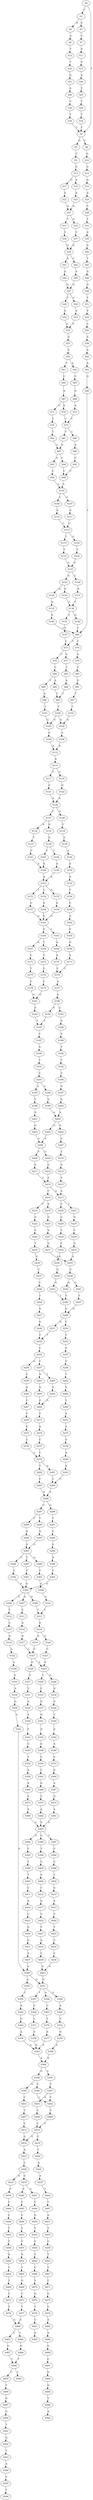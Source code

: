 strict digraph  {
	S0 -> S1 [ label = C ];
	S0 -> S2 [ label = T ];
	S1 -> S3 [ label = C ];
	S1 -> S4 [ label = A ];
	S2 -> S5 [ label = G ];
	S2 -> S6 [ label = C ];
	S3 -> S7 [ label = C ];
	S4 -> S8 [ label = C ];
	S5 -> S9 [ label = T ];
	S6 -> S10 [ label = G ];
	S7 -> S11 [ label = A ];
	S8 -> S12 [ label = T ];
	S9 -> S13 [ label = G ];
	S10 -> S14 [ label = C ];
	S11 -> S15 [ label = C ];
	S12 -> S16 [ label = T ];
	S13 -> S17 [ label = G ];
	S13 -> S18 [ label = A ];
	S14 -> S19 [ label = G ];
	S15 -> S20 [ label = A ];
	S16 -> S21 [ label = G ];
	S17 -> S22 [ label = A ];
	S18 -> S23 [ label = A ];
	S19 -> S24 [ label = A ];
	S20 -> S25 [ label = T ];
	S21 -> S26 [ label = A ];
	S22 -> S27 [ label = A ];
	S23 -> S27 [ label = A ];
	S24 -> S28 [ label = C ];
	S25 -> S29 [ label = T ];
	S26 -> S30 [ label = C ];
	S27 -> S31 [ label = T ];
	S27 -> S32 [ label = G ];
	S28 -> S33 [ label = T ];
	S29 -> S34 [ label = T ];
	S30 -> S35 [ label = T ];
	S31 -> S36 [ label = T ];
	S32 -> S37 [ label = T ];
	S33 -> S38 [ label = A ];
	S34 -> S2 [ label = T ];
	S35 -> S2 [ label = T ];
	S36 -> S39 [ label = G ];
	S37 -> S39 [ label = G ];
	S38 -> S40 [ label = A ];
	S39 -> S41 [ label = A ];
	S39 -> S42 [ label = G ];
	S40 -> S43 [ label = T ];
	S41 -> S44 [ label = A ];
	S42 -> S45 [ label = A ];
	S43 -> S46 [ label = G ];
	S44 -> S47 [ label = G ];
	S45 -> S47 [ label = G ];
	S46 -> S48 [ label = G ];
	S47 -> S49 [ label = T ];
	S47 -> S50 [ label = C ];
	S48 -> S51 [ label = T ];
	S49 -> S52 [ label = A ];
	S50 -> S53 [ label = A ];
	S51 -> S54 [ label = T ];
	S52 -> S55 [ label = G ];
	S53 -> S55 [ label = G ];
	S54 -> S56 [ label = C ];
	S55 -> S57 [ label = G ];
	S56 -> S58 [ label = A ];
	S57 -> S59 [ label = C ];
	S58 -> S60 [ label = A ];
	S59 -> S61 [ label = T ];
	S59 -> S62 [ label = A ];
	S60 -> S63 [ label = A ];
	S61 -> S64 [ label = C ];
	S62 -> S65 [ label = C ];
	S63 -> S66 [ label = G ];
	S64 -> S67 [ label = A ];
	S65 -> S68 [ label = G ];
	S66 -> S69 [ label = T ];
	S67 -> S70 [ label = A ];
	S67 -> S71 [ label = C ];
	S68 -> S72 [ label = A ];
	S69 -> S73 [ label = C ];
	S69 -> S74 [ label = T ];
	S70 -> S75 [ label = C ];
	S71 -> S76 [ label = T ];
	S72 -> S75 [ label = C ];
	S73 -> S77 [ label = A ];
	S73 -> S78 [ label = C ];
	S74 -> S79 [ label = G ];
	S75 -> S80 [ label = C ];
	S75 -> S81 [ label = T ];
	S76 -> S82 [ label = T ];
	S77 -> S83 [ label = T ];
	S78 -> S84 [ label = C ];
	S79 -> S85 [ label = T ];
	S80 -> S86 [ label = A ];
	S81 -> S87 [ label = G ];
	S82 -> S87 [ label = G ];
	S83 -> S88 [ label = A ];
	S84 -> S89 [ label = T ];
	S84 -> S90 [ label = A ];
	S85 -> S91 [ label = G ];
	S86 -> S92 [ label = C ];
	S87 -> S93 [ label = A ];
	S87 -> S94 [ label = C ];
	S88 -> S95 [ label = C ];
	S89 -> S96 [ label = A ];
	S90 -> S95 [ label = C ];
	S91 -> S97 [ label = T ];
	S92 -> S98 [ label = C ];
	S93 -> S99 [ label = C ];
	S94 -> S98 [ label = C ];
	S95 -> S100 [ label = T ];
	S96 -> S101 [ label = T ];
	S97 -> S102 [ label = T ];
	S98 -> S103 [ label = A ];
	S99 -> S103 [ label = A ];
	S100 -> S104 [ label = A ];
	S100 -> S105 [ label = G ];
	S101 -> S105 [ label = G ];
	S102 -> S104 [ label = A ];
	S103 -> S106 [ label = C ];
	S103 -> S107 [ label = G ];
	S104 -> S108 [ label = C ];
	S105 -> S109 [ label = C ];
	S106 -> S110 [ label = A ];
	S107 -> S111 [ label = A ];
	S108 -> S112 [ label = A ];
	S109 -> S112 [ label = A ];
	S110 -> S113 [ label = C ];
	S111 -> S113 [ label = C ];
	S112 -> S114 [ label = G ];
	S113 -> S115 [ label = C ];
	S113 -> S116 [ label = G ];
	S114 -> S117 [ label = T ];
	S114 -> S118 [ label = C ];
	S115 -> S119 [ label = T ];
	S116 -> S120 [ label = T ];
	S117 -> S121 [ label = G ];
	S118 -> S122 [ label = G ];
	S119 -> S123 [ label = G ];
	S120 -> S123 [ label = G ];
	S121 -> S124 [ label = A ];
	S122 -> S124 [ label = A ];
	S123 -> S125 [ label = G ];
	S123 -> S126 [ label = C ];
	S124 -> S127 [ label = C ];
	S124 -> S128 [ label = G ];
	S125 -> S129 [ label = A ];
	S125 -> S130 [ label = G ];
	S126 -> S131 [ label = G ];
	S127 -> S132 [ label = A ];
	S127 -> S133 [ label = G ];
	S128 -> S134 [ label = T ];
	S129 -> S135 [ label = A ];
	S130 -> S136 [ label = C ];
	S131 -> S136 [ label = C ];
	S132 -> S137 [ label = T ];
	S133 -> S138 [ label = G ];
	S134 -> S139 [ label = A ];
	S135 -> S140 [ label = G ];
	S136 -> S141 [ label = C ];
	S136 -> S142 [ label = G ];
	S137 -> S143 [ label = C ];
	S138 -> S144 [ label = T ];
	S138 -> S145 [ label = C ];
	S139 -> S146 [ label = A ];
	S140 -> S69 [ label = T ];
	S141 -> S147 [ label = T ];
	S142 -> S69 [ label = T ];
	S143 -> S148 [ label = A ];
	S144 -> S149 [ label = A ];
	S145 -> S148 [ label = A ];
	S146 -> S150 [ label = A ];
	S147 -> S73 [ label = C ];
	S148 -> S151 [ label = A ];
	S149 -> S151 [ label = A ];
	S150 -> S152 [ label = G ];
	S151 -> S153 [ label = T ];
	S151 -> S154 [ label = C ];
	S151 -> S155 [ label = G ];
	S152 -> S156 [ label = T ];
	S153 -> S157 [ label = G ];
	S154 -> S158 [ label = G ];
	S155 -> S159 [ label = G ];
	S156 -> S160 [ label = C ];
	S157 -> S161 [ label = G ];
	S158 -> S161 [ label = G ];
	S159 -> S161 [ label = G ];
	S160 -> S162 [ label = A ];
	S161 -> S163 [ label = C ];
	S161 -> S164 [ label = G ];
	S162 -> S165 [ label = C ];
	S163 -> S166 [ label = A ];
	S164 -> S167 [ label = A ];
	S164 -> S168 [ label = T ];
	S165 -> S169 [ label = G ];
	S166 -> S170 [ label = A ];
	S167 -> S171 [ label = C ];
	S168 -> S172 [ label = T ];
	S169 -> S173 [ label = A ];
	S170 -> S174 [ label = C ];
	S171 -> S175 [ label = T ];
	S172 -> S176 [ label = C ];
	S173 -> S174 [ label = C ];
	S174 -> S177 [ label = A ];
	S175 -> S178 [ label = C ];
	S176 -> S179 [ label = C ];
	S177 -> S180 [ label = A ];
	S178 -> S181 [ label = G ];
	S179 -> S181 [ label = G ];
	S180 -> S182 [ label = G ];
	S180 -> S183 [ label = C ];
	S181 -> S184 [ label = G ];
	S182 -> S185 [ label = T ];
	S183 -> S186 [ label = A ];
	S184 -> S185 [ label = T ];
	S185 -> S187 [ label = C ];
	S186 -> S188 [ label = T ];
	S187 -> S189 [ label = G ];
	S188 -> S190 [ label = T ];
	S189 -> S191 [ label = T ];
	S190 -> S192 [ label = T ];
	S191 -> S193 [ label = C ];
	S192 -> S194 [ label = T ];
	S193 -> S195 [ label = A ];
	S193 -> S196 [ label = C ];
	S194 -> S197 [ label = G ];
	S195 -> S198 [ label = C ];
	S196 -> S199 [ label = G ];
	S197 -> S200 [ label = G ];
	S198 -> S201 [ label = G ];
	S199 -> S202 [ label = A ];
	S200 -> S202 [ label = A ];
	S201 -> S203 [ label = G ];
	S202 -> S204 [ label = A ];
	S202 -> S205 [ label = G ];
	S203 -> S206 [ label = A ];
	S204 -> S207 [ label = C ];
	S205 -> S206 [ label = A ];
	S206 -> S208 [ label = C ];
	S206 -> S209 [ label = G ];
	S207 -> S210 [ label = T ];
	S208 -> S211 [ label = G ];
	S209 -> S212 [ label = G ];
	S210 -> S213 [ label = A ];
	S211 -> S214 [ label = T ];
	S212 -> S214 [ label = T ];
	S213 -> S215 [ label = T ];
	S214 -> S216 [ label = C ];
	S214 -> S217 [ label = A ];
	S215 -> S217 [ label = A ];
	S216 -> S218 [ label = C ];
	S216 -> S219 [ label = A ];
	S217 -> S220 [ label = C ];
	S217 -> S221 [ label = T ];
	S218 -> S222 [ label = A ];
	S219 -> S223 [ label = G ];
	S220 -> S224 [ label = C ];
	S221 -> S225 [ label = G ];
	S222 -> S226 [ label = C ];
	S223 -> S227 [ label = A ];
	S224 -> S228 [ label = T ];
	S225 -> S229 [ label = C ];
	S226 -> S230 [ label = T ];
	S227 -> S231 [ label = G ];
	S228 -> S232 [ label = C ];
	S229 -> S233 [ label = G ];
	S230 -> S234 [ label = G ];
	S231 -> S235 [ label = A ];
	S232 -> S236 [ label = A ];
	S233 -> S235 [ label = A ];
	S234 -> S237 [ label = C ];
	S235 -> S238 [ label = C ];
	S236 -> S239 [ label = G ];
	S237 -> S240 [ label = T ];
	S238 -> S241 [ label = C ];
	S238 -> S242 [ label = G ];
	S239 -> S243 [ label = G ];
	S240 -> S244 [ label = T ];
	S241 -> S245 [ label = T ];
	S242 -> S246 [ label = T ];
	S243 -> S246 [ label = T ];
	S244 -> S247 [ label = A ];
	S245 -> S248 [ label = G ];
	S246 -> S248 [ label = G ];
	S247 -> S249 [ label = G ];
	S248 -> S250 [ label = T ];
	S248 -> S251 [ label = G ];
	S249 -> S252 [ label = T ];
	S250 -> S253 [ label = T ];
	S251 -> S252 [ label = T ];
	S252 -> S254 [ label = C ];
	S253 -> S255 [ label = A ];
	S254 -> S256 [ label = G ];
	S254 -> S257 [ label = C ];
	S255 -> S258 [ label = G ];
	S256 -> S259 [ label = C ];
	S257 -> S260 [ label = T ];
	S257 -> S261 [ label = A ];
	S258 -> S262 [ label = T ];
	S259 -> S263 [ label = A ];
	S260 -> S264 [ label = A ];
	S261 -> S265 [ label = A ];
	S262 -> S266 [ label = G ];
	S263 -> S267 [ label = C ];
	S264 -> S268 [ label = G ];
	S265 -> S268 [ label = G ];
	S266 -> S269 [ label = T ];
	S267 -> S270 [ label = C ];
	S268 -> S271 [ label = T ];
	S269 -> S272 [ label = A ];
	S270 -> S273 [ label = G ];
	S271 -> S274 [ label = A ];
	S272 -> S275 [ label = A ];
	S273 -> S276 [ label = C ];
	S274 -> S277 [ label = C ];
	S275 -> S278 [ label = A ];
	S276 -> S279 [ label = C ];
	S277 -> S279 [ label = C ];
	S278 -> S280 [ label = A ];
	S279 -> S281 [ label = A ];
	S279 -> S282 [ label = T ];
	S280 -> S283 [ label = A ];
	S281 -> S284 [ label = C ];
	S282 -> S285 [ label = C ];
	S283 -> S284 [ label = C ];
	S284 -> S286 [ label = A ];
	S285 -> S286 [ label = A ];
	S286 -> S287 [ label = C ];
	S286 -> S288 [ label = G ];
	S287 -> S289 [ label = C ];
	S287 -> S290 [ label = T ];
	S288 -> S291 [ label = T ];
	S289 -> S292 [ label = A ];
	S290 -> S293 [ label = A ];
	S291 -> S294 [ label = G ];
	S292 -> S295 [ label = A ];
	S293 -> S295 [ label = A ];
	S294 -> S296 [ label = G ];
	S295 -> S297 [ label = T ];
	S295 -> S298 [ label = C ];
	S295 -> S299 [ label = G ];
	S296 -> S300 [ label = A ];
	S297 -> S301 [ label = T ];
	S298 -> S302 [ label = T ];
	S299 -> S303 [ label = T ];
	S300 -> S304 [ label = T ];
	S301 -> S305 [ label = A ];
	S302 -> S305 [ label = A ];
	S303 -> S306 [ label = C ];
	S304 -> S305 [ label = A ];
	S305 -> S307 [ label = A ];
	S305 -> S308 [ label = C ];
	S305 -> S309 [ label = G ];
	S306 -> S310 [ label = G ];
	S307 -> S311 [ label = C ];
	S308 -> S312 [ label = T ];
	S309 -> S313 [ label = T ];
	S310 -> S313 [ label = T ];
	S311 -> S314 [ label = A ];
	S312 -> S315 [ label = C ];
	S313 -> S316 [ label = G ];
	S314 -> S317 [ label = A ];
	S315 -> S318 [ label = A ];
	S316 -> S319 [ label = A ];
	S316 -> S320 [ label = G ];
	S317 -> S321 [ label = C ];
	S318 -> S322 [ label = A ];
	S319 -> S321 [ label = C ];
	S320 -> S323 [ label = C ];
	S321 -> S324 [ label = G ];
	S321 -> S325 [ label = A ];
	S322 -> S326 [ label = G ];
	S323 -> S325 [ label = A ];
	S324 -> S327 [ label = C ];
	S325 -> S328 [ label = G ];
	S325 -> S329 [ label = C ];
	S326 -> S330 [ label = A ];
	S327 -> S331 [ label = T ];
	S328 -> S332 [ label = G ];
	S329 -> S333 [ label = C ];
	S330 -> S334 [ label = A ];
	S331 -> S335 [ label = A ];
	S332 -> S336 [ label = G ];
	S333 -> S337 [ label = G ];
	S334 -> S338 [ label = G ];
	S335 -> S339 [ label = A ];
	S336 -> S340 [ label = C ];
	S337 -> S341 [ label = G ];
	S338 -> S342 [ label = A ];
	S339 -> S343 [ label = C ];
	S340 -> S344 [ label = G ];
	S341 -> S345 [ label = G ];
	S342 -> S346 [ label = A ];
	S343 -> S347 [ label = G ];
	S344 -> S348 [ label = A ];
	S345 -> S349 [ label = G ];
	S346 -> S350 [ label = A ];
	S346 -> S351 [ label = G ];
	S347 -> S352 [ label = T ];
	S348 -> S353 [ label = C ];
	S349 -> S354 [ label = C ];
	S350 -> S355 [ label = C ];
	S351 -> S356 [ label = A ];
	S351 -> S357 [ label = T ];
	S351 -> S358 [ label = G ];
	S352 -> S359 [ label = A ];
	S353 -> S360 [ label = G ];
	S354 -> S361 [ label = C ];
	S355 -> S362 [ label = A ];
	S356 -> S363 [ label = C ];
	S357 -> S364 [ label = C ];
	S358 -> S365 [ label = A ];
	S359 -> S366 [ label = A ];
	S360 -> S367 [ label = A ];
	S361 -> S368 [ label = G ];
	S362 -> S369 [ label = G ];
	S363 -> S370 [ label = T ];
	S364 -> S371 [ label = C ];
	S365 -> S372 [ label = C ];
	S366 -> S373 [ label = A ];
	S367 -> S374 [ label = G ];
	S368 -> S375 [ label = C ];
	S369 -> S376 [ label = A ];
	S370 -> S377 [ label = A ];
	S371 -> S378 [ label = A ];
	S372 -> S379 [ label = G ];
	S373 -> S380 [ label = A ];
	S374 -> S381 [ label = A ];
	S375 -> S382 [ label = A ];
	S376 -> S383 [ label = A ];
	S377 -> S383 [ label = A ];
	S378 -> S383 [ label = A ];
	S379 -> S384 [ label = A ];
	S380 -> S385 [ label = G ];
	S381 -> S385 [ label = G ];
	S382 -> S385 [ label = G ];
	S383 -> S386 [ label = A ];
	S384 -> S386 [ label = A ];
	S385 -> S387 [ label = T ];
	S385 -> S388 [ label = A ];
	S385 -> S389 [ label = G ];
	S386 -> S390 [ label = G ];
	S386 -> S391 [ label = C ];
	S387 -> S392 [ label = C ];
	S388 -> S393 [ label = C ];
	S389 -> S394 [ label = T ];
	S390 -> S395 [ label = A ];
	S390 -> S396 [ label = T ];
	S391 -> S397 [ label = T ];
	S392 -> S398 [ label = C ];
	S393 -> S399 [ label = T ];
	S394 -> S400 [ label = C ];
	S395 -> S401 [ label = C ];
	S396 -> S402 [ label = C ];
	S397 -> S403 [ label = A ];
	S397 -> S402 [ label = C ];
	S398 -> S404 [ label = T ];
	S399 -> S405 [ label = T ];
	S400 -> S406 [ label = A ];
	S401 -> S407 [ label = T ];
	S402 -> S408 [ label = C ];
	S403 -> S409 [ label = C ];
	S404 -> S410 [ label = G ];
	S405 -> S411 [ label = C ];
	S406 -> S412 [ label = T ];
	S407 -> S413 [ label = C ];
	S408 -> S414 [ label = C ];
	S409 -> S414 [ label = C ];
	S410 -> S415 [ label = A ];
	S411 -> S416 [ label = G ];
	S412 -> S417 [ label = G ];
	S413 -> S418 [ label = G ];
	S414 -> S419 [ label = T ];
	S414 -> S418 [ label = G ];
	S415 -> S420 [ label = C ];
	S416 -> S421 [ label = C ];
	S417 -> S422 [ label = G ];
	S418 -> S423 [ label = A ];
	S419 -> S424 [ label = T ];
	S420 -> S425 [ label = T ];
	S421 -> S426 [ label = G ];
	S422 -> S427 [ label = T ];
	S423 -> S428 [ label = C ];
	S424 -> S429 [ label = A ];
	S425 -> S430 [ label = C ];
	S426 -> S431 [ label = G ];
	S427 -> S432 [ label = A ];
	S428 -> S433 [ label = A ];
	S428 -> S434 [ label = G ];
	S429 -> S435 [ label = A ];
	S430 -> S436 [ label = C ];
	S431 -> S437 [ label = A ];
	S432 -> S438 [ label = C ];
	S433 -> S439 [ label = C ];
	S434 -> S440 [ label = A ];
	S434 -> S441 [ label = A ];
	S435 -> S442 [ label = T ];
	S436 -> S443 [ label = A ];
	S437 -> S346 [ label = A ];
	S438 -> S443 [ label = A ];
	S439 -> S444 [ label = C ];
	S440 -> S445 [ label = C ];
	S441 -> S446 [ label = C ];
	S442 -> S447 [ label = C ];
	S443 -> S351 [ label = G ];
	S444 -> S448 [ label = C ];
	S445 -> S449 [ label = C ];
	S446 -> S450 [ label = G ];
	S447 -> S451 [ label = A ];
	S448 -> S452 [ label = T ];
	S449 -> S453 [ label = C ];
	S450 -> S454 [ label = T ];
	S451 -> S455 [ label = T ];
	S452 -> S456 [ label = T ];
	S453 -> S457 [ label = T ];
	S454 -> S458 [ label = C ];
	S455 -> S459 [ label = C ];
	S456 -> S460 [ label = G ];
	S457 -> S461 [ label = A ];
	S458 -> S462 [ label = T ];
	S459 -> S463 [ label = T ];
	S460 -> S464 [ label = T ];
	S461 -> S465 [ label = T ];
	S462 -> S466 [ label = C ];
	S463 -> S467 [ label = T ];
	S464 -> S468 [ label = T ];
	S465 -> S469 [ label = G ];
	S466 -> S470 [ label = T ];
	S467 -> S471 [ label = C ];
	S468 -> S472 [ label = T ];
	S469 -> S473 [ label = C ];
	S470 -> S474 [ label = G ];
	S471 -> S475 [ label = G ];
	S472 -> S476 [ label = T ];
	S473 -> S477 [ label = T ];
	S474 -> S478 [ label = T ];
	S475 -> S479 [ label = C ];
	S476 -> S480 [ label = G ];
	S477 -> S480 [ label = G ];
	S478 -> S481 [ label = T ];
	S479 -> S482 [ label = A ];
	S480 -> S483 [ label = C ];
	S480 -> S484 [ label = T ];
	S481 -> S485 [ label = G ];
	S482 -> S486 [ label = A ];
	S483 -> S487 [ label = G ];
	S484 -> S488 [ label = G ];
	S486 -> S489 [ label = G ];
	S487 -> S490 [ label = T ];
	S488 -> S490 [ label = T ];
	S489 -> S491 [ label = C ];
	S490 -> S492 [ label = T ];
	S490 -> S493 [ label = C ];
	S491 -> S494 [ label = G ];
	S493 -> S495 [ label = T ];
	S494 -> S496 [ label = G ];
	S495 -> S497 [ label = G ];
	S496 -> S498 [ label = T ];
	S497 -> S499 [ label = G ];
	S498 -> S500 [ label = A ];
	S499 -> S501 [ label = T ];
	S501 -> S502 [ label = G ];
	S502 -> S503 [ label = T ];
	S503 -> S504 [ label = A ];
	S504 -> S505 [ label = C ];
	S505 -> S506 [ label = T ];
}
